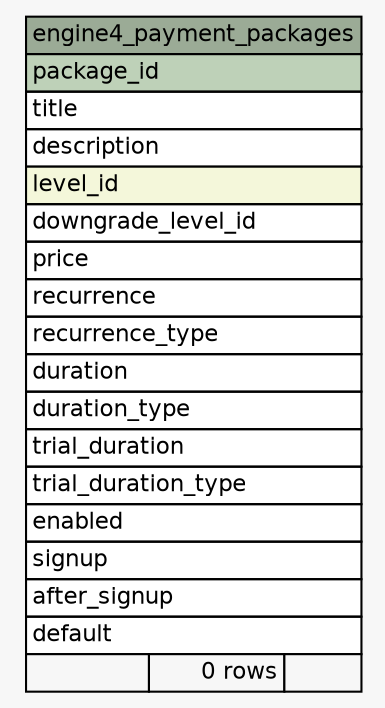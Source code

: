 // dot 2.38.0 on Windows 10 10.0
// SchemaSpy rev 590
digraph "engine4_payment_packages" {
  graph [
    rankdir="RL"
    bgcolor="#f7f7f7"
    nodesep="0.18"
    ranksep="0.46"
    fontname="Helvetica"
    fontsize="11"
  ];
  node [
    fontname="Helvetica"
    fontsize="11"
    shape="plaintext"
  ];
  edge [
    arrowsize="0.8"
  ];
  "engine4_payment_packages" [
    label=<
    <TABLE BORDER="0" CELLBORDER="1" CELLSPACING="0" BGCOLOR="#ffffff">
      <TR><TD COLSPAN="3" BGCOLOR="#9bab96" ALIGN="CENTER">engine4_payment_packages</TD></TR>
      <TR><TD PORT="package_id" COLSPAN="3" BGCOLOR="#bed1b8" ALIGN="LEFT">package_id</TD></TR>
      <TR><TD PORT="title" COLSPAN="3" ALIGN="LEFT">title</TD></TR>
      <TR><TD PORT="description" COLSPAN="3" ALIGN="LEFT">description</TD></TR>
      <TR><TD PORT="level_id" COLSPAN="3" BGCOLOR="#f4f7da" ALIGN="LEFT">level_id</TD></TR>
      <TR><TD PORT="downgrade_level_id" COLSPAN="3" ALIGN="LEFT">downgrade_level_id</TD></TR>
      <TR><TD PORT="price" COLSPAN="3" ALIGN="LEFT">price</TD></TR>
      <TR><TD PORT="recurrence" COLSPAN="3" ALIGN="LEFT">recurrence</TD></TR>
      <TR><TD PORT="recurrence_type" COLSPAN="3" ALIGN="LEFT">recurrence_type</TD></TR>
      <TR><TD PORT="duration" COLSPAN="3" ALIGN="LEFT">duration</TD></TR>
      <TR><TD PORT="duration_type" COLSPAN="3" ALIGN="LEFT">duration_type</TD></TR>
      <TR><TD PORT="trial_duration" COLSPAN="3" ALIGN="LEFT">trial_duration</TD></TR>
      <TR><TD PORT="trial_duration_type" COLSPAN="3" ALIGN="LEFT">trial_duration_type</TD></TR>
      <TR><TD PORT="enabled" COLSPAN="3" ALIGN="LEFT">enabled</TD></TR>
      <TR><TD PORT="signup" COLSPAN="3" ALIGN="LEFT">signup</TD></TR>
      <TR><TD PORT="after_signup" COLSPAN="3" ALIGN="LEFT">after_signup</TD></TR>
      <TR><TD PORT="default" COLSPAN="3" ALIGN="LEFT">default</TD></TR>
      <TR><TD ALIGN="LEFT" BGCOLOR="#f7f7f7">  </TD><TD ALIGN="RIGHT" BGCOLOR="#f7f7f7">0 rows</TD><TD ALIGN="RIGHT" BGCOLOR="#f7f7f7">  </TD></TR>
    </TABLE>>
    URL="tables/engine4_payment_packages.html"
    tooltip="engine4_payment_packages"
  ];
}
